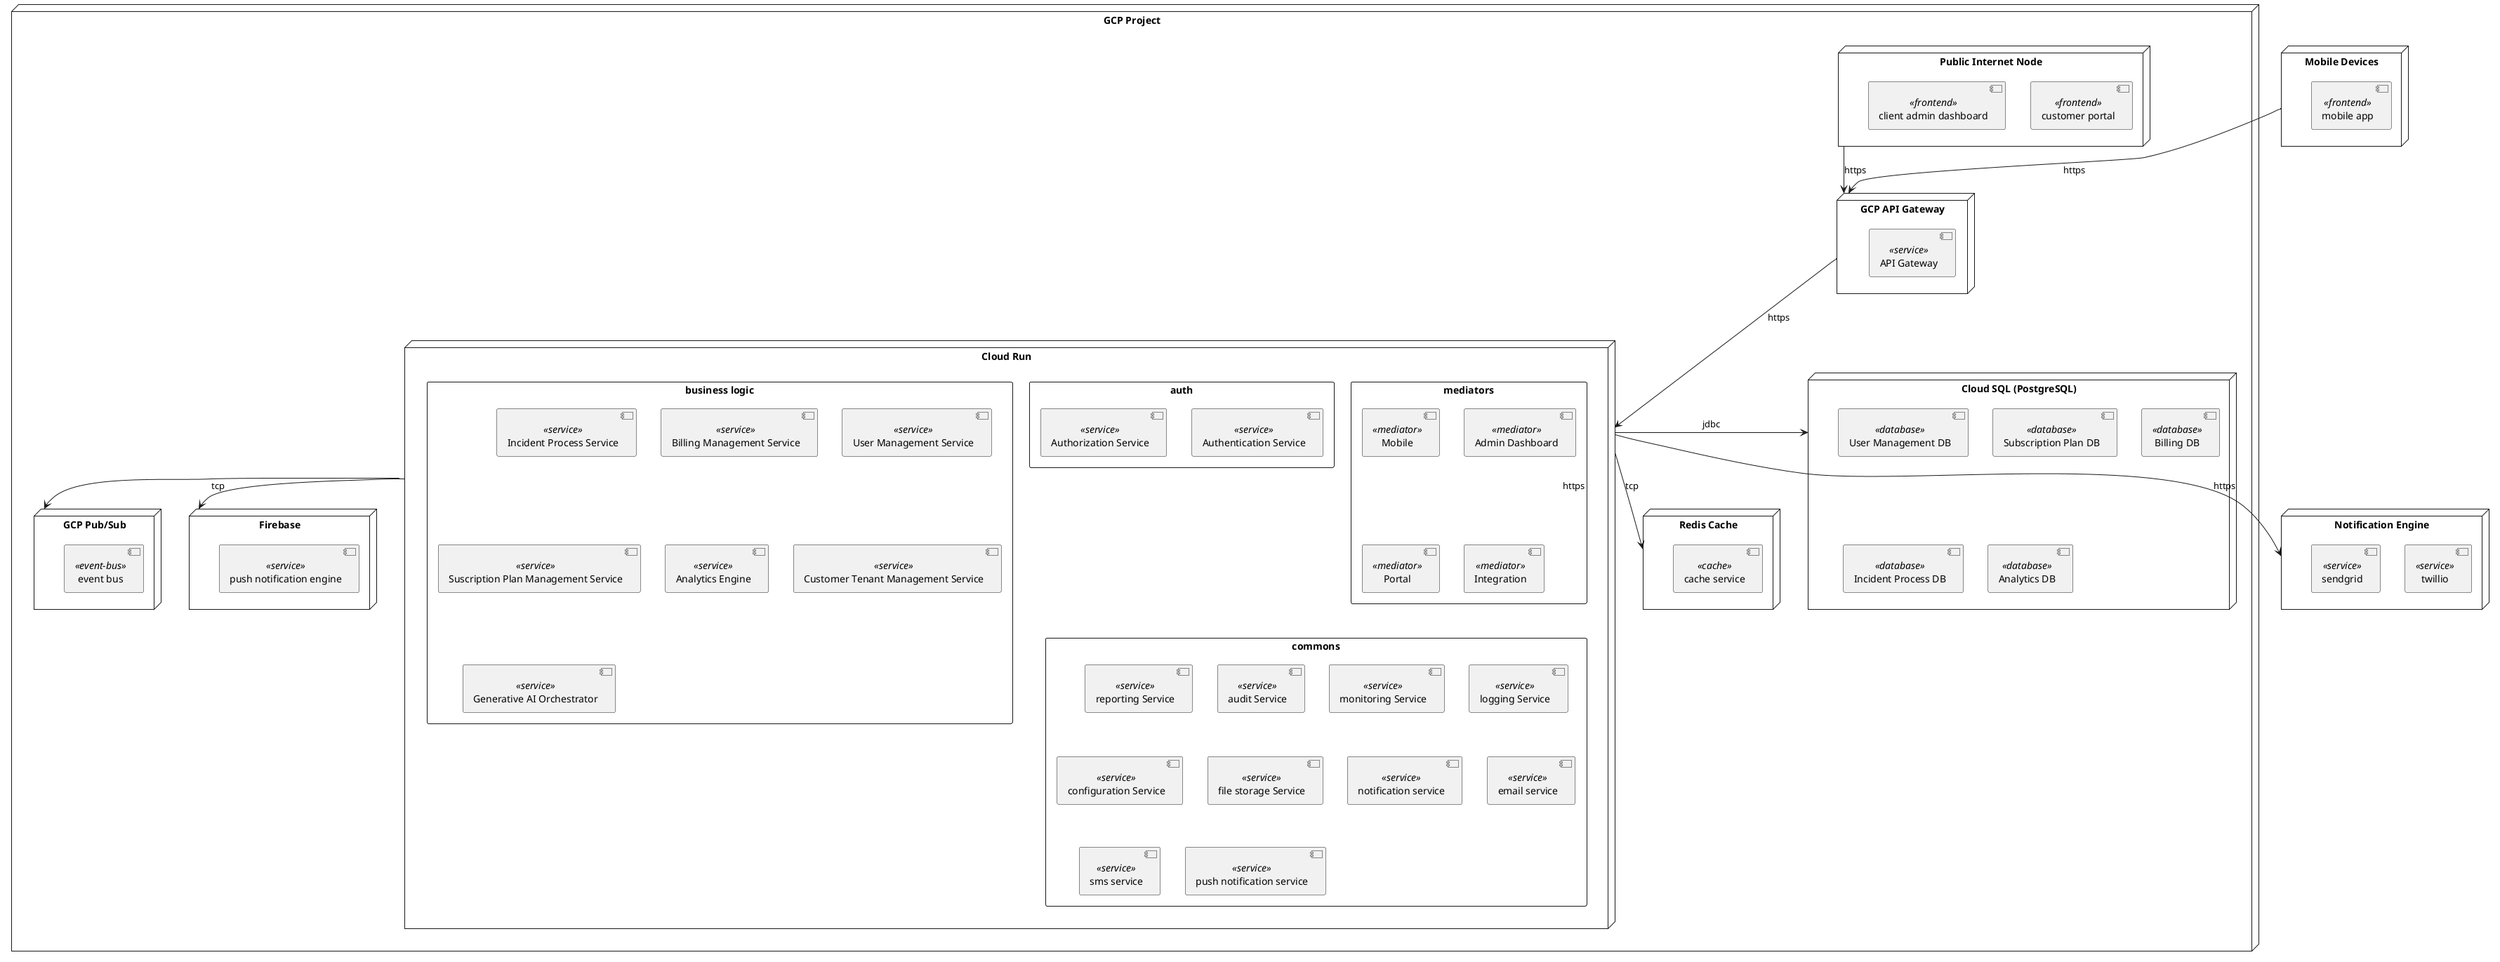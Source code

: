 @startuml deployment-diagram
skinparam packageStyle rectangle

node "GCP Project" {
    node "GCP API Gateway" {
        [API Gateway] <<service>>
    }

    node "Cloud Run" {

        rectangle mediators {
            [Mobile] <<mediator>>
            [Admin Dashboard] <<mediator>>
            [Portal] <<mediator>>
            [Integration] <<mediator>>
        }

        rectangle auth {
            [Authentication Service] <<service>>
            [Authorization Service] <<service>>
        }

        rectangle "business logic" {
            [Incident Process Service] <<service>>
            [Billing Management Service] <<service>>
            [User Management Service] <<service>>
            [Suscription Plan Management Service] <<service>>
            [Analytics Engine] <<service>>
            [Customer Tenant Management Service] <<service>>
            [Generative AI Orchestrator] <<service>>
        }
        
        rectangle commons {
            [reporting Service] <<service>>
            [audit Service] <<service>>
            [monitoring Service] <<service>>
            [logging Service] <<service>>
            [configuration Service] <<service>>
            [file storage Service] <<service>>

            [notification service] <<service>>
            [email service] <<service>>
            [sms service] <<service>>
            [push notification service] <<service>>
        }

        
        
    }

    node "Cloud SQL (PostgreSQL)" {
        [User Management DB] <<database>>
        [Subscription Plan DB] <<database>>
        [Billing DB] <<database>>
        [Incident Process DB] <<database>>

        [Analytics DB] <<database>>
    }

    node "Redis Cache" {
        [cache service] <<cache>>
    }
    
    node "Public Internet Node" {
        [customer portal] <<frontend>>
        [client admin dashboard] <<frontend>>
    }

    node "GCP Pub/Sub" {
        [event bus] <<event-bus>>
    }

    node "Firebase" {
        [push notification engine] <<service>>
    }
}

node "Mobile Devices" {
    [mobile app] <<frontend>>
}

node "Notification Engine" {
    [twillio] <<service>>
    [sendgrid] <<service>>
}

[Public Internet Node] -down-> [GCP API Gateway] : https
[Mobile Devices] -down-> [GCP API Gateway] : https

[GCP API Gateway] -down-> [Cloud Run] : https
[Cloud Run] -left-> [Cloud SQL (PostgreSQL)] : jdbc
[Cloud Run] -down-> [Redis Cache] : tcp
[Cloud Run] -down-> [GCP Pub/Sub] : tcp
[Cloud Run] -down-> [Firebase] : https
[Cloud Run] -down-> [Notification Engine] : https



@enduml

